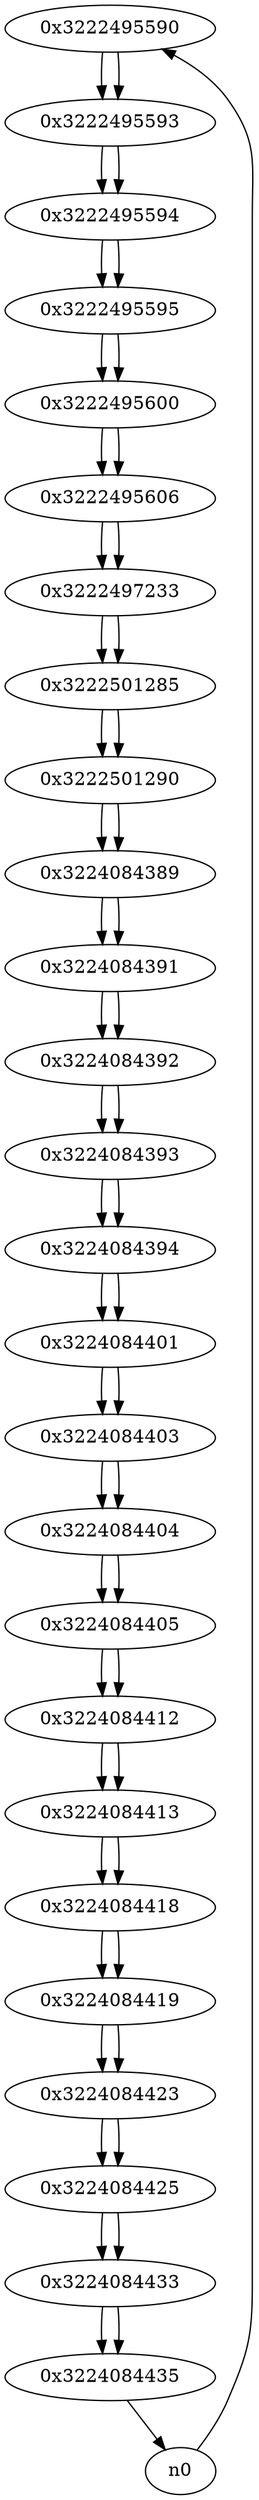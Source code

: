 digraph G{
/* nodes */
  n1 [label="0x3222495590"]
  n2 [label="0x3222495593"]
  n3 [label="0x3222495594"]
  n4 [label="0x3222495595"]
  n5 [label="0x3222495600"]
  n6 [label="0x3222495606"]
  n7 [label="0x3222497233"]
  n8 [label="0x3222501285"]
  n9 [label="0x3222501290"]
  n10 [label="0x3224084389"]
  n11 [label="0x3224084391"]
  n12 [label="0x3224084392"]
  n13 [label="0x3224084393"]
  n14 [label="0x3224084394"]
  n15 [label="0x3224084401"]
  n16 [label="0x3224084403"]
  n17 [label="0x3224084404"]
  n18 [label="0x3224084405"]
  n19 [label="0x3224084412"]
  n20 [label="0x3224084413"]
  n21 [label="0x3224084418"]
  n22 [label="0x3224084419"]
  n23 [label="0x3224084423"]
  n24 [label="0x3224084425"]
  n25 [label="0x3224084433"]
  n26 [label="0x3224084435"]
/* edges */
n1 -> n2;
n0 -> n1;
n2 -> n3;
n1 -> n2;
n3 -> n4;
n2 -> n3;
n4 -> n5;
n3 -> n4;
n5 -> n6;
n4 -> n5;
n6 -> n7;
n5 -> n6;
n7 -> n8;
n6 -> n7;
n8 -> n9;
n7 -> n8;
n9 -> n10;
n8 -> n9;
n10 -> n11;
n9 -> n10;
n11 -> n12;
n10 -> n11;
n12 -> n13;
n11 -> n12;
n13 -> n14;
n12 -> n13;
n14 -> n15;
n13 -> n14;
n15 -> n16;
n14 -> n15;
n16 -> n17;
n15 -> n16;
n17 -> n18;
n16 -> n17;
n18 -> n19;
n17 -> n18;
n19 -> n20;
n18 -> n19;
n20 -> n21;
n19 -> n20;
n21 -> n22;
n20 -> n21;
n22 -> n23;
n21 -> n22;
n23 -> n24;
n22 -> n23;
n24 -> n25;
n23 -> n24;
n25 -> n26;
n24 -> n25;
n26 -> n0;
n25 -> n26;
}

